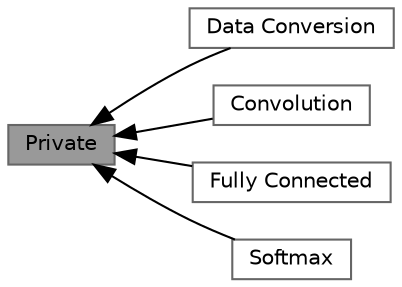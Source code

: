 digraph "Private"
{
 // LATEX_PDF_SIZE
  bgcolor="transparent";
  edge [fontname=Helvetica,fontsize=10,labelfontname=Helvetica,labelfontsize=10];
  node [fontname=Helvetica,fontsize=10,shape=box,height=0.2,width=0.4];
  rankdir=LR;
  Node1 [id="Node000001",label="Private",height=0.2,width=0.4,color="gray40", fillcolor="grey60", style="filled", fontcolor="black",tooltip=" "];
  Node5 [id="Node000005",label="Data Conversion",height=0.2,width=0.4,color="grey40", fillcolor="white", style="filled",URL="$group__support_conversion.html",tooltip=" "];
  Node2 [id="Node000002",label="Convolution",height=0.2,width=0.4,color="grey40", fillcolor="white", style="filled",URL="$group__support_convolution.html",tooltip=" "];
  Node3 [id="Node000003",label="Fully Connected",height=0.2,width=0.4,color="grey40", fillcolor="white", style="filled",URL="$group__support_f_c.html",tooltip=" "];
  Node4 [id="Node000004",label="Softmax",height=0.2,width=0.4,color="grey40", fillcolor="white", style="filled",URL="$group__support_softmax.html",tooltip=" "];
  Node1->Node2 [shape=plaintext, dir="back", style="solid"];
  Node1->Node3 [shape=plaintext, dir="back", style="solid"];
  Node1->Node4 [shape=plaintext, dir="back", style="solid"];
  Node1->Node5 [shape=plaintext, dir="back", style="solid"];
}

